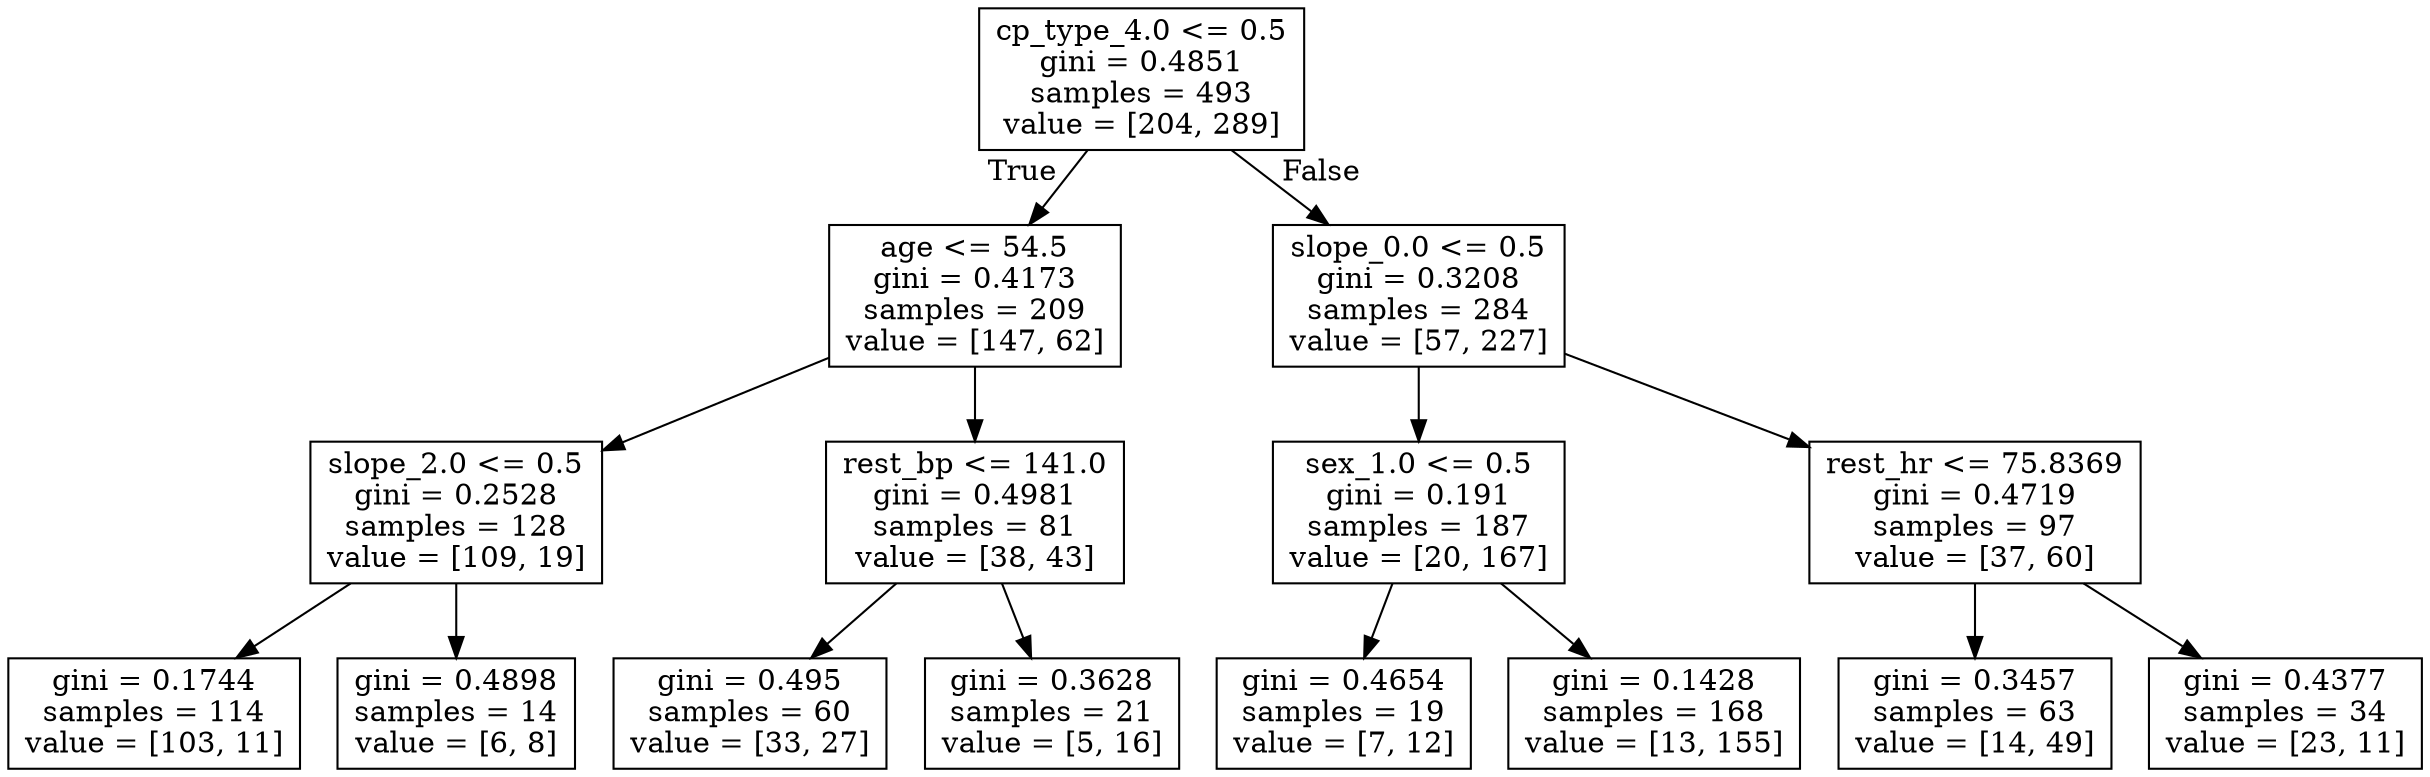 digraph Tree {
node [shape=box] ;
0 [label="cp_type_4.0 <= 0.5\ngini = 0.4851\nsamples = 493\nvalue = [204, 289]"] ;
1 [label="age <= 54.5\ngini = 0.4173\nsamples = 209\nvalue = [147, 62]"] ;
0 -> 1 [labeldistance=2.5, labelangle=45, headlabel="True"] ;
2 [label="slope_2.0 <= 0.5\ngini = 0.2528\nsamples = 128\nvalue = [109, 19]"] ;
1 -> 2 ;
3 [label="gini = 0.1744\nsamples = 114\nvalue = [103, 11]"] ;
2 -> 3 ;
4 [label="gini = 0.4898\nsamples = 14\nvalue = [6, 8]"] ;
2 -> 4 ;
5 [label="rest_bp <= 141.0\ngini = 0.4981\nsamples = 81\nvalue = [38, 43]"] ;
1 -> 5 ;
6 [label="gini = 0.495\nsamples = 60\nvalue = [33, 27]"] ;
5 -> 6 ;
7 [label="gini = 0.3628\nsamples = 21\nvalue = [5, 16]"] ;
5 -> 7 ;
8 [label="slope_0.0 <= 0.5\ngini = 0.3208\nsamples = 284\nvalue = [57, 227]"] ;
0 -> 8 [labeldistance=2.5, labelangle=-45, headlabel="False"] ;
9 [label="sex_1.0 <= 0.5\ngini = 0.191\nsamples = 187\nvalue = [20, 167]"] ;
8 -> 9 ;
10 [label="gini = 0.4654\nsamples = 19\nvalue = [7, 12]"] ;
9 -> 10 ;
11 [label="gini = 0.1428\nsamples = 168\nvalue = [13, 155]"] ;
9 -> 11 ;
12 [label="rest_hr <= 75.8369\ngini = 0.4719\nsamples = 97\nvalue = [37, 60]"] ;
8 -> 12 ;
13 [label="gini = 0.3457\nsamples = 63\nvalue = [14, 49]"] ;
12 -> 13 ;
14 [label="gini = 0.4377\nsamples = 34\nvalue = [23, 11]"] ;
12 -> 14 ;
}